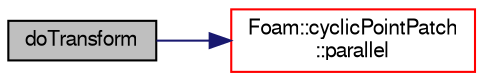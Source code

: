 digraph "doTransform"
{
  bgcolor="transparent";
  edge [fontname="FreeSans",fontsize="10",labelfontname="FreeSans",labelfontsize="10"];
  node [fontname="FreeSans",fontsize="10",shape=record];
  rankdir="LR";
  Node182 [label="doTransform",height=0.2,width=0.4,color="black", fillcolor="grey75", style="filled", fontcolor="black"];
  Node182 -> Node183 [color="midnightblue",fontsize="10",style="solid",fontname="FreeSans"];
  Node183 [label="Foam::cyclicPointPatch\l::parallel",height=0.2,width=0.4,color="red",URL="$a27278.html#a43c63a53e603cc6b858e46a01e6213d4",tooltip="Are the cyclic planes parallel. "];
}
